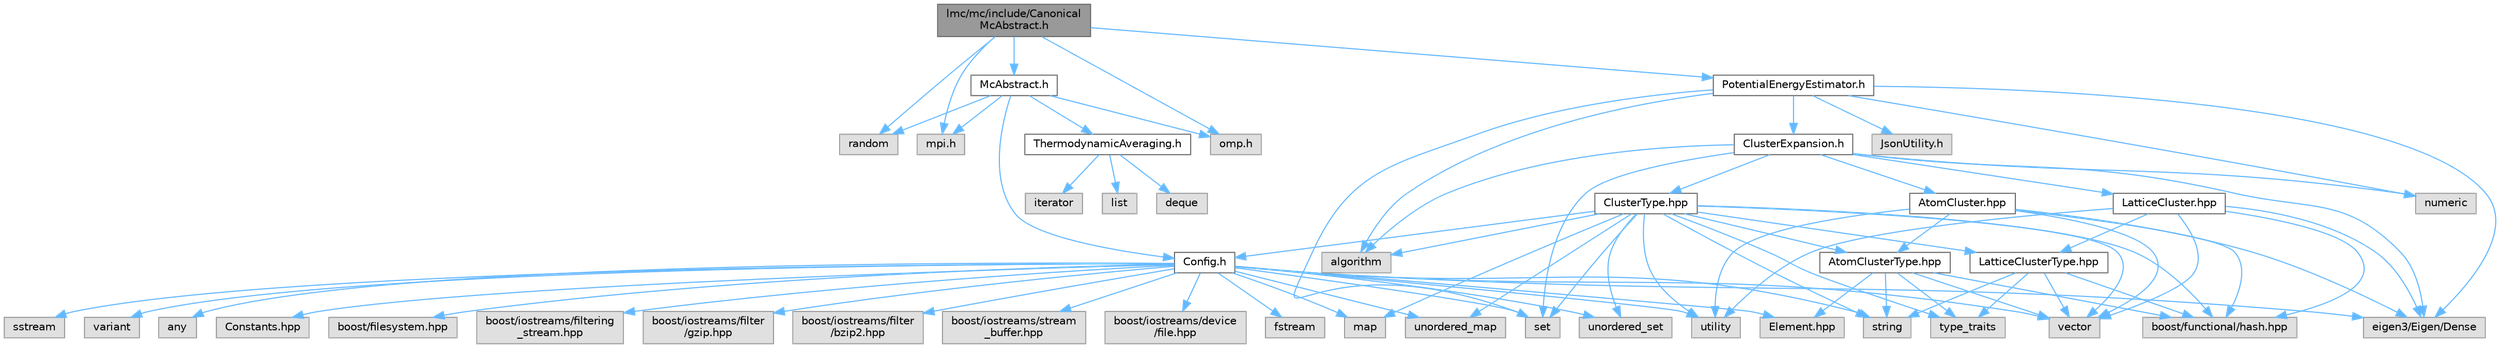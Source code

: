 digraph "lmc/mc/include/CanonicalMcAbstract.h"
{
 // LATEX_PDF_SIZE
  bgcolor="transparent";
  edge [fontname=Helvetica,fontsize=10,labelfontname=Helvetica,labelfontsize=10];
  node [fontname=Helvetica,fontsize=10,shape=box,height=0.2,width=0.4];
  Node1 [id="Node000001",label="lmc/mc/include/Canonical\lMcAbstract.h",height=0.2,width=0.4,color="gray40", fillcolor="grey60", style="filled", fontcolor="black",tooltip="File for CanonicalMcAbstract class declaration."];
  Node1 -> Node2 [id="edge79_Node000001_Node000002",color="steelblue1",style="solid",tooltip=" "];
  Node2 [id="Node000002",label="random",height=0.2,width=0.4,color="grey60", fillcolor="#E0E0E0", style="filled",tooltip=" "];
  Node1 -> Node3 [id="edge80_Node000001_Node000003",color="steelblue1",style="solid",tooltip=" "];
  Node3 [id="Node000003",label="mpi.h",height=0.2,width=0.4,color="grey60", fillcolor="#E0E0E0", style="filled",tooltip=" "];
  Node1 -> Node4 [id="edge81_Node000001_Node000004",color="steelblue1",style="solid",tooltip=" "];
  Node4 [id="Node000004",label="omp.h",height=0.2,width=0.4,color="grey60", fillcolor="#E0E0E0", style="filled",tooltip=" "];
  Node1 -> Node5 [id="edge82_Node000001_Node000005",color="steelblue1",style="solid",tooltip=" "];
  Node5 [id="Node000005",label="McAbstract.h",height=0.2,width=0.4,color="grey40", fillcolor="white", style="filled",URL="$McAbstract_8h.html",tooltip="File for Monte Carlo Abstract class declaration."];
  Node5 -> Node2 [id="edge83_Node000005_Node000002",color="steelblue1",style="solid",tooltip=" "];
  Node5 -> Node4 [id="edge84_Node000005_Node000004",color="steelblue1",style="solid",tooltip=" "];
  Node5 -> Node3 [id="edge85_Node000005_Node000003",color="steelblue1",style="solid",tooltip=" "];
  Node5 -> Node6 [id="edge86_Node000005_Node000006",color="steelblue1",style="solid",tooltip=" "];
  Node6 [id="Node000006",label="Config.h",height=0.2,width=0.4,color="grey40", fillcolor="white", style="filled",URL="$Config_8h.html",tooltip="File for the Config class definition."];
  Node6 -> Node7 [id="edge87_Node000006_Node000007",color="steelblue1",style="solid",tooltip=" "];
  Node7 [id="Node000007",label="string",height=0.2,width=0.4,color="grey60", fillcolor="#E0E0E0", style="filled",tooltip=" "];
  Node6 -> Node8 [id="edge88_Node000006_Node000008",color="steelblue1",style="solid",tooltip=" "];
  Node8 [id="Node000008",label="fstream",height=0.2,width=0.4,color="grey60", fillcolor="#E0E0E0", style="filled",tooltip=" "];
  Node6 -> Node9 [id="edge89_Node000006_Node000009",color="steelblue1",style="solid",tooltip=" "];
  Node9 [id="Node000009",label="sstream",height=0.2,width=0.4,color="grey60", fillcolor="#E0E0E0", style="filled",tooltip=" "];
  Node6 -> Node10 [id="edge90_Node000006_Node000010",color="steelblue1",style="solid",tooltip=" "];
  Node10 [id="Node000010",label="vector",height=0.2,width=0.4,color="grey60", fillcolor="#E0E0E0", style="filled",tooltip=" "];
  Node6 -> Node11 [id="edge91_Node000006_Node000011",color="steelblue1",style="solid",tooltip=" "];
  Node11 [id="Node000011",label="set",height=0.2,width=0.4,color="grey60", fillcolor="#E0E0E0", style="filled",tooltip=" "];
  Node6 -> Node12 [id="edge92_Node000006_Node000012",color="steelblue1",style="solid",tooltip=" "];
  Node12 [id="Node000012",label="unordered_set",height=0.2,width=0.4,color="grey60", fillcolor="#E0E0E0", style="filled",tooltip=" "];
  Node6 -> Node13 [id="edge93_Node000006_Node000013",color="steelblue1",style="solid",tooltip=" "];
  Node13 [id="Node000013",label="map",height=0.2,width=0.4,color="grey60", fillcolor="#E0E0E0", style="filled",tooltip=" "];
  Node6 -> Node14 [id="edge94_Node000006_Node000014",color="steelblue1",style="solid",tooltip=" "];
  Node14 [id="Node000014",label="unordered_map",height=0.2,width=0.4,color="grey60", fillcolor="#E0E0E0", style="filled",tooltip=" "];
  Node6 -> Node15 [id="edge95_Node000006_Node000015",color="steelblue1",style="solid",tooltip=" "];
  Node15 [id="Node000015",label="utility",height=0.2,width=0.4,color="grey60", fillcolor="#E0E0E0", style="filled",tooltip=" "];
  Node6 -> Node16 [id="edge96_Node000006_Node000016",color="steelblue1",style="solid",tooltip=" "];
  Node16 [id="Node000016",label="variant",height=0.2,width=0.4,color="grey60", fillcolor="#E0E0E0", style="filled",tooltip=" "];
  Node6 -> Node17 [id="edge97_Node000006_Node000017",color="steelblue1",style="solid",tooltip=" "];
  Node17 [id="Node000017",label="any",height=0.2,width=0.4,color="grey60", fillcolor="#E0E0E0", style="filled",tooltip=" "];
  Node6 -> Node18 [id="edge98_Node000006_Node000018",color="steelblue1",style="solid",tooltip=" "];
  Node18 [id="Node000018",label="eigen3/Eigen/Dense",height=0.2,width=0.4,color="grey60", fillcolor="#E0E0E0", style="filled",tooltip=" "];
  Node6 -> Node19 [id="edge99_Node000006_Node000019",color="steelblue1",style="solid",tooltip=" "];
  Node19 [id="Node000019",label="Constants.hpp",height=0.2,width=0.4,color="grey60", fillcolor="#E0E0E0", style="filled",tooltip=" "];
  Node6 -> Node20 [id="edge100_Node000006_Node000020",color="steelblue1",style="solid",tooltip=" "];
  Node20 [id="Node000020",label="Element.hpp",height=0.2,width=0.4,color="grey60", fillcolor="#E0E0E0", style="filled",tooltip=" "];
  Node6 -> Node21 [id="edge101_Node000006_Node000021",color="steelblue1",style="solid",tooltip=" "];
  Node21 [id="Node000021",label="boost/filesystem.hpp",height=0.2,width=0.4,color="grey60", fillcolor="#E0E0E0", style="filled",tooltip=" "];
  Node6 -> Node22 [id="edge102_Node000006_Node000022",color="steelblue1",style="solid",tooltip=" "];
  Node22 [id="Node000022",label="boost/iostreams/filtering\l_stream.hpp",height=0.2,width=0.4,color="grey60", fillcolor="#E0E0E0", style="filled",tooltip=" "];
  Node6 -> Node23 [id="edge103_Node000006_Node000023",color="steelblue1",style="solid",tooltip=" "];
  Node23 [id="Node000023",label="boost/iostreams/filter\l/gzip.hpp",height=0.2,width=0.4,color="grey60", fillcolor="#E0E0E0", style="filled",tooltip=" "];
  Node6 -> Node24 [id="edge104_Node000006_Node000024",color="steelblue1",style="solid",tooltip=" "];
  Node24 [id="Node000024",label="boost/iostreams/filter\l/bzip2.hpp",height=0.2,width=0.4,color="grey60", fillcolor="#E0E0E0", style="filled",tooltip=" "];
  Node6 -> Node25 [id="edge105_Node000006_Node000025",color="steelblue1",style="solid",tooltip=" "];
  Node25 [id="Node000025",label="boost/iostreams/stream\l_buffer.hpp",height=0.2,width=0.4,color="grey60", fillcolor="#E0E0E0", style="filled",tooltip=" "];
  Node6 -> Node26 [id="edge106_Node000006_Node000026",color="steelblue1",style="solid",tooltip=" "];
  Node26 [id="Node000026",label="boost/iostreams/device\l/file.hpp",height=0.2,width=0.4,color="grey60", fillcolor="#E0E0E0", style="filled",tooltip=" "];
  Node5 -> Node27 [id="edge107_Node000005_Node000027",color="steelblue1",style="solid",tooltip=" "];
  Node27 [id="Node000027",label="ThermodynamicAveraging.h",height=0.2,width=0.4,color="grey40", fillcolor="white", style="filled",URL="$ThermodynamicAveraging_8h.html",tooltip="File for ThermodynamicAveraging class declaration."];
  Node27 -> Node28 [id="edge108_Node000027_Node000028",color="steelblue1",style="solid",tooltip=" "];
  Node28 [id="Node000028",label="list",height=0.2,width=0.4,color="grey60", fillcolor="#E0E0E0", style="filled",tooltip=" "];
  Node27 -> Node29 [id="edge109_Node000027_Node000029",color="steelblue1",style="solid",tooltip=" "];
  Node29 [id="Node000029",label="deque",height=0.2,width=0.4,color="grey60", fillcolor="#E0E0E0", style="filled",tooltip=" "];
  Node27 -> Node30 [id="edge110_Node000027_Node000030",color="steelblue1",style="solid",tooltip=" "];
  Node30 [id="Node000030",label="iterator",height=0.2,width=0.4,color="grey60", fillcolor="#E0E0E0", style="filled",tooltip=" "];
  Node1 -> Node31 [id="edge111_Node000001_Node000031",color="steelblue1",style="solid",tooltip=" "];
  Node31 [id="Node000031",label="PotentialEnergyEstimator.h",height=0.2,width=0.4,color="grey40", fillcolor="white", style="filled",URL="$PotentialEnergyEstimator_8h.html",tooltip="File for the PotentialEnergyEstimator class definition."];
  Node31 -> Node11 [id="edge112_Node000031_Node000011",color="steelblue1",style="solid",tooltip=" "];
  Node31 -> Node32 [id="edge113_Node000031_Node000032",color="steelblue1",style="solid",tooltip=" "];
  Node32 [id="Node000032",label="numeric",height=0.2,width=0.4,color="grey60", fillcolor="#E0E0E0", style="filled",tooltip=" "];
  Node31 -> Node33 [id="edge114_Node000031_Node000033",color="steelblue1",style="solid",tooltip=" "];
  Node33 [id="Node000033",label="algorithm",height=0.2,width=0.4,color="grey60", fillcolor="#E0E0E0", style="filled",tooltip=" "];
  Node31 -> Node18 [id="edge115_Node000031_Node000018",color="steelblue1",style="solid",tooltip=" "];
  Node31 -> Node34 [id="edge116_Node000031_Node000034",color="steelblue1",style="solid",tooltip=" "];
  Node34 [id="Node000034",label="ClusterExpansion.h",height=0.2,width=0.4,color="grey40", fillcolor="white", style="filled",URL="$ClusterExpansion_8h.html",tooltip="File for functions of ClusterExpansion methods."];
  Node34 -> Node11 [id="edge117_Node000034_Node000011",color="steelblue1",style="solid",tooltip=" "];
  Node34 -> Node32 [id="edge118_Node000034_Node000032",color="steelblue1",style="solid",tooltip=" "];
  Node34 -> Node33 [id="edge119_Node000034_Node000033",color="steelblue1",style="solid",tooltip=" "];
  Node34 -> Node18 [id="edge120_Node000034_Node000018",color="steelblue1",style="solid",tooltip=" "];
  Node34 -> Node35 [id="edge121_Node000034_Node000035",color="steelblue1",style="solid",tooltip=" "];
  Node35 [id="Node000035",label="LatticeCluster.hpp",height=0.2,width=0.4,color="grey40", fillcolor="white", style="filled",URL="$LatticeCluster_8hpp_source.html",tooltip=" "];
  Node35 -> Node15 [id="edge122_Node000035_Node000015",color="steelblue1",style="solid",tooltip=" "];
  Node35 -> Node10 [id="edge123_Node000035_Node000010",color="steelblue1",style="solid",tooltip=" "];
  Node35 -> Node36 [id="edge124_Node000035_Node000036",color="steelblue1",style="solid",tooltip=" "];
  Node36 [id="Node000036",label="boost/functional/hash.hpp",height=0.2,width=0.4,color="grey60", fillcolor="#E0E0E0", style="filled",tooltip=" "];
  Node35 -> Node18 [id="edge125_Node000035_Node000018",color="steelblue1",style="solid",tooltip=" "];
  Node35 -> Node37 [id="edge126_Node000035_Node000037",color="steelblue1",style="solid",tooltip=" "];
  Node37 [id="Node000037",label="LatticeClusterType.hpp",height=0.2,width=0.4,color="grey40", fillcolor="white", style="filled",URL="$LatticeClusterType_8hpp_source.html",tooltip=" "];
  Node37 -> Node7 [id="edge127_Node000037_Node000007",color="steelblue1",style="solid",tooltip=" "];
  Node37 -> Node10 [id="edge128_Node000037_Node000010",color="steelblue1",style="solid",tooltip=" "];
  Node37 -> Node38 [id="edge129_Node000037_Node000038",color="steelblue1",style="solid",tooltip=" "];
  Node38 [id="Node000038",label="type_traits",height=0.2,width=0.4,color="grey60", fillcolor="#E0E0E0", style="filled",tooltip=" "];
  Node37 -> Node36 [id="edge130_Node000037_Node000036",color="steelblue1",style="solid",tooltip=" "];
  Node34 -> Node39 [id="edge131_Node000034_Node000039",color="steelblue1",style="solid",tooltip=" "];
  Node39 [id="Node000039",label="AtomCluster.hpp",height=0.2,width=0.4,color="grey40", fillcolor="white", style="filled",URL="$AtomCluster_8hpp_source.html",tooltip=" "];
  Node39 -> Node15 [id="edge132_Node000039_Node000015",color="steelblue1",style="solid",tooltip=" "];
  Node39 -> Node10 [id="edge133_Node000039_Node000010",color="steelblue1",style="solid",tooltip=" "];
  Node39 -> Node36 [id="edge134_Node000039_Node000036",color="steelblue1",style="solid",tooltip=" "];
  Node39 -> Node18 [id="edge135_Node000039_Node000018",color="steelblue1",style="solid",tooltip=" "];
  Node39 -> Node40 [id="edge136_Node000039_Node000040",color="steelblue1",style="solid",tooltip=" "];
  Node40 [id="Node000040",label="AtomClusterType.hpp",height=0.2,width=0.4,color="grey40", fillcolor="white", style="filled",URL="$AtomClusterType_8hpp_source.html",tooltip=" "];
  Node40 -> Node7 [id="edge137_Node000040_Node000007",color="steelblue1",style="solid",tooltip=" "];
  Node40 -> Node10 [id="edge138_Node000040_Node000010",color="steelblue1",style="solid",tooltip=" "];
  Node40 -> Node38 [id="edge139_Node000040_Node000038",color="steelblue1",style="solid",tooltip=" "];
  Node40 -> Node36 [id="edge140_Node000040_Node000036",color="steelblue1",style="solid",tooltip=" "];
  Node40 -> Node20 [id="edge141_Node000040_Node000020",color="steelblue1",style="solid",tooltip=" "];
  Node34 -> Node41 [id="edge142_Node000034_Node000041",color="steelblue1",style="solid",tooltip=" "];
  Node41 [id="Node000041",label="ClusterType.hpp",height=0.2,width=0.4,color="grey40", fillcolor="white", style="filled",URL="$ClusterType_8hpp_source.html",tooltip=" "];
  Node41 -> Node15 [id="edge143_Node000041_Node000015",color="steelblue1",style="solid",tooltip=" "];
  Node41 -> Node7 [id="edge144_Node000041_Node000007",color="steelblue1",style="solid",tooltip=" "];
  Node41 -> Node10 [id="edge145_Node000041_Node000010",color="steelblue1",style="solid",tooltip=" "];
  Node41 -> Node13 [id="edge146_Node000041_Node000013",color="steelblue1",style="solid",tooltip=" "];
  Node41 -> Node11 [id="edge147_Node000041_Node000011",color="steelblue1",style="solid",tooltip=" "];
  Node41 -> Node12 [id="edge148_Node000041_Node000012",color="steelblue1",style="solid",tooltip=" "];
  Node41 -> Node14 [id="edge149_Node000041_Node000014",color="steelblue1",style="solid",tooltip=" "];
  Node41 -> Node33 [id="edge150_Node000041_Node000033",color="steelblue1",style="solid",tooltip=" "];
  Node41 -> Node38 [id="edge151_Node000041_Node000038",color="steelblue1",style="solid",tooltip=" "];
  Node41 -> Node36 [id="edge152_Node000041_Node000036",color="steelblue1",style="solid",tooltip=" "];
  Node41 -> Node6 [id="edge153_Node000041_Node000006",color="steelblue1",style="solid",tooltip=" "];
  Node41 -> Node40 [id="edge154_Node000041_Node000040",color="steelblue1",style="solid",tooltip=" "];
  Node41 -> Node37 [id="edge155_Node000041_Node000037",color="steelblue1",style="solid",tooltip=" "];
  Node31 -> Node42 [id="edge156_Node000031_Node000042",color="steelblue1",style="solid",tooltip=" "];
  Node42 [id="Node000042",label="JsonUtility.h",height=0.2,width=0.4,color="grey60", fillcolor="#E0E0E0", style="filled",tooltip=" "];
}
